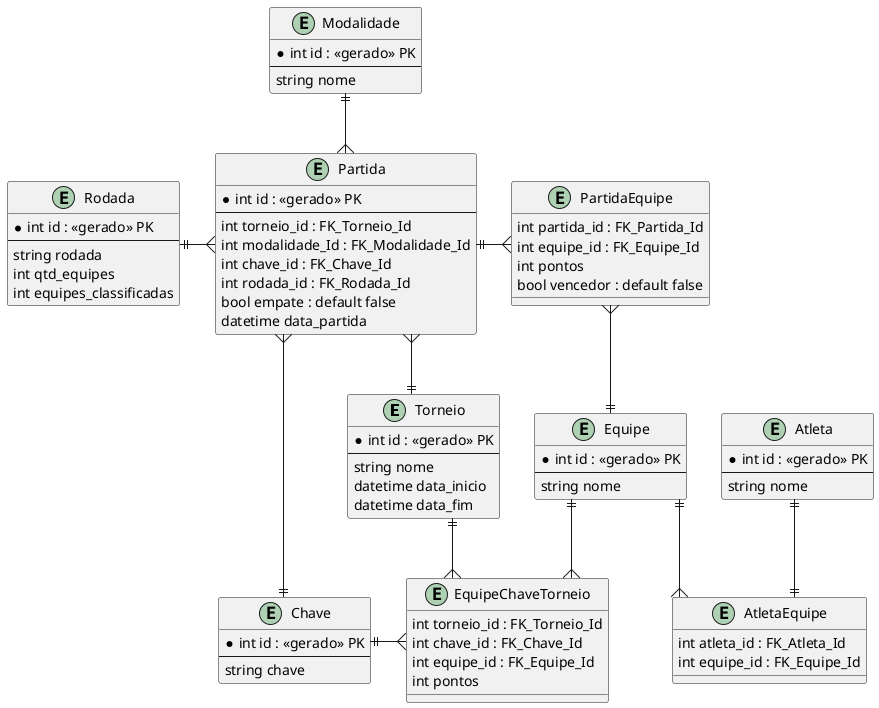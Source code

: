 @startuml Torneio
skinparam Linetype ortho
entity Torneio{
    * int id : <<gerado>> PK
    ---
    string nome
    datetime data_inicio
    datetime data_fim
}
entity Atleta{
    * int id : <<gerado>> PK
    ---
    string nome
}
entity Equipe{
    * int id : <<gerado>> PK
    ---
    string nome
}
entity AtletaEquipe{
    int atleta_id : FK_Atleta_Id
    int equipe_id : FK_Equipe_Id
}
entity Modalidade{
    * int id : <<gerado>> PK
    ---
    string nome
}
entity Rodada{
    * int id : <<gerado>> PK
    ---
    string rodada
    int qtd_equipes
    int equipes_classificadas
}
entity Partida{
    * int id : <<gerado>> PK
    ---
    int torneio_id : FK_Torneio_Id
    int modalidade_Id : FK_Modalidade_Id
    int chave_id : FK_Chave_Id
    int rodada_id : FK_Rodada_Id
    bool empate : default false
    datetime data_partida
}
entity PartidaEquipe{
    int partida_id : FK_Partida_Id
    int equipe_id : FK_Equipe_Id
    int pontos
    bool vencedor : default false
}
entity Chave{
    * int id : <<gerado>> PK
    ---
    string chave
}
entity EquipeChaveTorneio{
    int torneio_id : FK_Torneio_Id
    int chave_id : FK_Chave_Id
    int equipe_id : FK_Equipe_Id
    int pontos
}
Atleta ||--|| AtletaEquipe
Equipe ||--{ AtletaEquipe
Modalidade ||--{ Partida
Rodada ||-right-{ Partida
Torneio ||-up-{ Partida
Torneio ||--{ EquipeChaveTorneio
Chave ||-right-{ EquipeChaveTorneio
Chave ||-up-{ Partida
Equipe ||--{ EquipeChaveTorneio
Partida ||-right-{ PartidaEquipe
Equipe ||-up-{ PartidaEquipe
@enduml